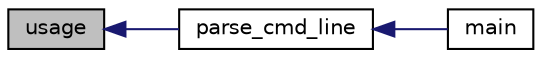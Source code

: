 digraph "usage"
{
  edge [fontname="Helvetica",fontsize="10",labelfontname="Helvetica",labelfontsize="10"];
  node [fontname="Helvetica",fontsize="10",shape=record];
  rankdir="LR";
  Node1 [label="usage",height=0.2,width=0.4,color="black", fillcolor="grey75", style="filled", fontcolor="black"];
  Node1 -> Node2 [dir="back",color="midnightblue",fontsize="10",style="solid",fontname="Helvetica"];
  Node2 [label="parse_cmd_line",height=0.2,width=0.4,color="black", fillcolor="white", style="filled",URL="$run__bfs_8cpp.html#a1db3c77901f9aac270dc484d2ed7d232"];
  Node2 -> Node3 [dir="back",color="midnightblue",fontsize="10",style="solid",fontname="Helvetica"];
  Node3 [label="main",height=0.2,width=0.4,color="black", fillcolor="white", style="filled",URL="$run__bfs_8cpp.html#a3c04138a5bfe5d72780bb7e82a18e627"];
}
